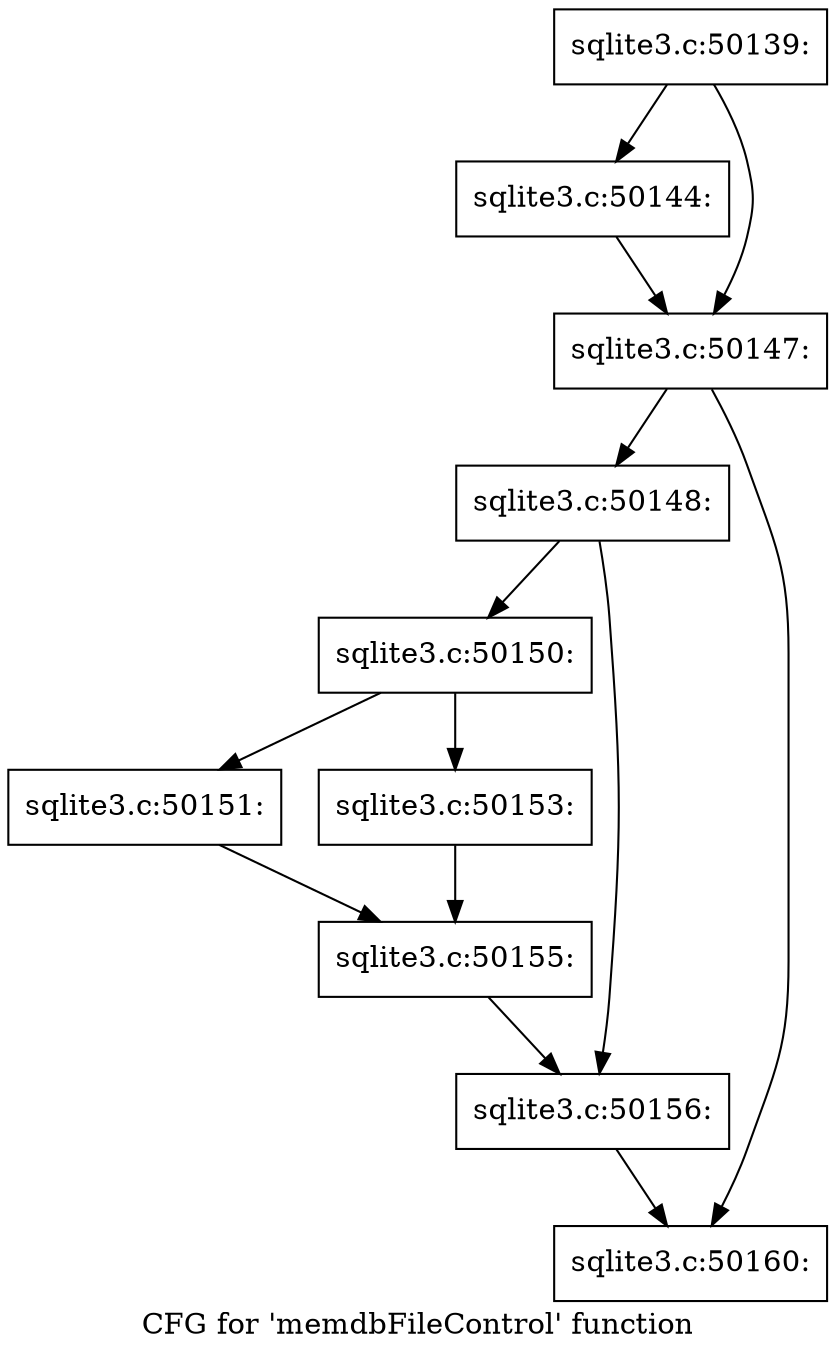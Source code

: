 digraph "CFG for 'memdbFileControl' function" {
	label="CFG for 'memdbFileControl' function";

	Node0x55c0f7269400 [shape=record,label="{sqlite3.c:50139:}"];
	Node0x55c0f7269400 -> Node0x55c0f72718f0;
	Node0x55c0f7269400 -> Node0x55c0f7271940;
	Node0x55c0f72718f0 [shape=record,label="{sqlite3.c:50144:}"];
	Node0x55c0f72718f0 -> Node0x55c0f7271940;
	Node0x55c0f7271940 [shape=record,label="{sqlite3.c:50147:}"];
	Node0x55c0f7271940 -> Node0x55c0f7272890;
	Node0x55c0f7271940 -> Node0x55c0f72728e0;
	Node0x55c0f7272890 [shape=record,label="{sqlite3.c:50148:}"];
	Node0x55c0f7272890 -> Node0x55c0f72731e0;
	Node0x55c0f7272890 -> Node0x55c0f7273230;
	Node0x55c0f72731e0 [shape=record,label="{sqlite3.c:50150:}"];
	Node0x55c0f72731e0 -> Node0x55c0f7273810;
	Node0x55c0f72731e0 -> Node0x55c0f72738b0;
	Node0x55c0f7273810 [shape=record,label="{sqlite3.c:50151:}"];
	Node0x55c0f7273810 -> Node0x55c0f7273860;
	Node0x55c0f72738b0 [shape=record,label="{sqlite3.c:50153:}"];
	Node0x55c0f72738b0 -> Node0x55c0f7273860;
	Node0x55c0f7273860 [shape=record,label="{sqlite3.c:50155:}"];
	Node0x55c0f7273860 -> Node0x55c0f7273230;
	Node0x55c0f7273230 [shape=record,label="{sqlite3.c:50156:}"];
	Node0x55c0f7273230 -> Node0x55c0f72728e0;
	Node0x55c0f72728e0 [shape=record,label="{sqlite3.c:50160:}"];
}
